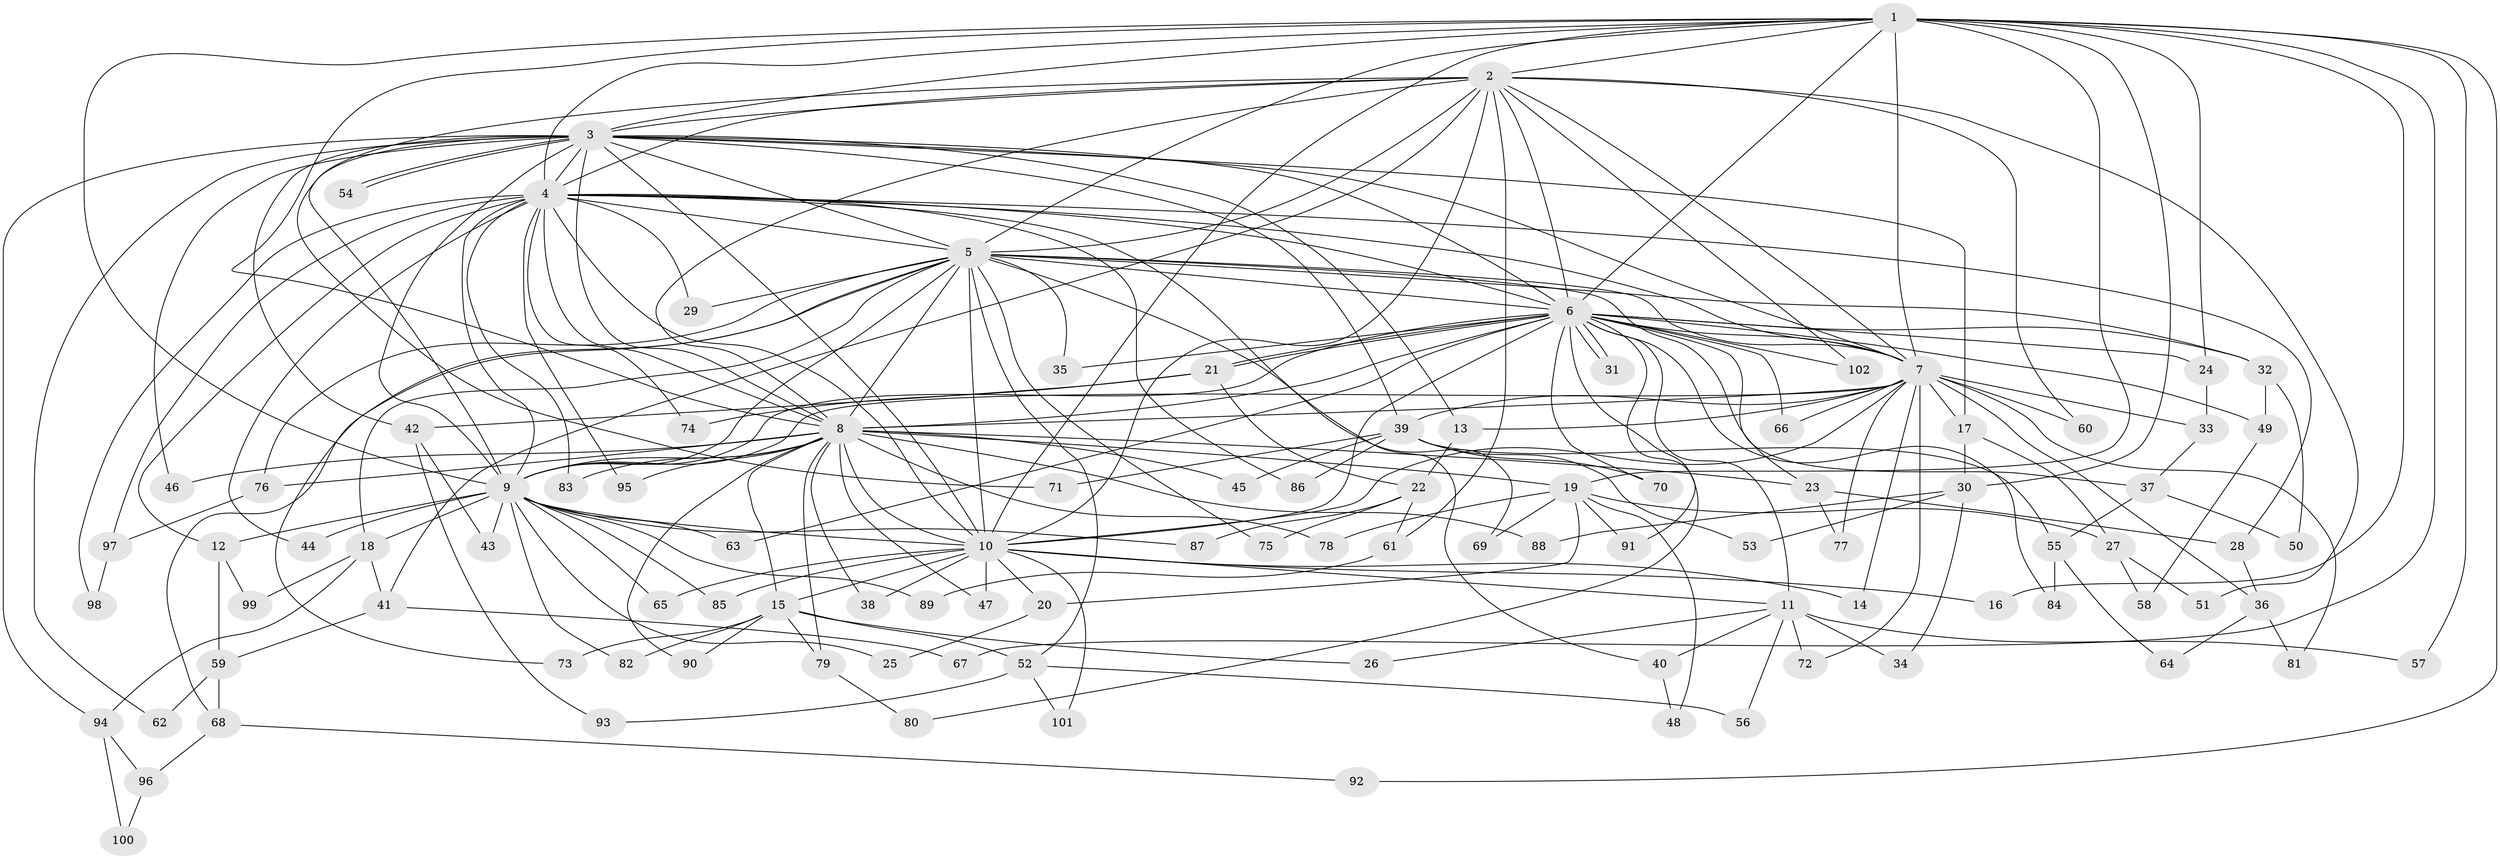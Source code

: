 // coarse degree distribution, {15: 0.01639344262295082, 18: 0.03278688524590164, 17: 0.01639344262295082, 2: 0.5573770491803278, 3: 0.08196721311475409, 1: 0.09836065573770492, 5: 0.03278688524590164, 4: 0.08196721311475409, 6: 0.03278688524590164, 29: 0.01639344262295082, 7: 0.03278688524590164}
// Generated by graph-tools (version 1.1) at 2025/49/03/04/25 21:49:42]
// undirected, 102 vertices, 229 edges
graph export_dot {
graph [start="1"]
  node [color=gray90,style=filled];
  1;
  2;
  3;
  4;
  5;
  6;
  7;
  8;
  9;
  10;
  11;
  12;
  13;
  14;
  15;
  16;
  17;
  18;
  19;
  20;
  21;
  22;
  23;
  24;
  25;
  26;
  27;
  28;
  29;
  30;
  31;
  32;
  33;
  34;
  35;
  36;
  37;
  38;
  39;
  40;
  41;
  42;
  43;
  44;
  45;
  46;
  47;
  48;
  49;
  50;
  51;
  52;
  53;
  54;
  55;
  56;
  57;
  58;
  59;
  60;
  61;
  62;
  63;
  64;
  65;
  66;
  67;
  68;
  69;
  70;
  71;
  72;
  73;
  74;
  75;
  76;
  77;
  78;
  79;
  80;
  81;
  82;
  83;
  84;
  85;
  86;
  87;
  88;
  89;
  90;
  91;
  92;
  93;
  94;
  95;
  96;
  97;
  98;
  99;
  100;
  101;
  102;
  1 -- 2;
  1 -- 3;
  1 -- 4;
  1 -- 5;
  1 -- 6;
  1 -- 7;
  1 -- 8;
  1 -- 9;
  1 -- 10;
  1 -- 16;
  1 -- 19;
  1 -- 24;
  1 -- 30;
  1 -- 57;
  1 -- 67;
  1 -- 92;
  2 -- 3;
  2 -- 4;
  2 -- 5;
  2 -- 6;
  2 -- 7;
  2 -- 8;
  2 -- 9;
  2 -- 10;
  2 -- 41;
  2 -- 51;
  2 -- 60;
  2 -- 61;
  2 -- 102;
  3 -- 4;
  3 -- 5;
  3 -- 6;
  3 -- 7;
  3 -- 8;
  3 -- 9;
  3 -- 10;
  3 -- 13;
  3 -- 17;
  3 -- 39;
  3 -- 42;
  3 -- 46;
  3 -- 54;
  3 -- 54;
  3 -- 62;
  3 -- 71;
  3 -- 94;
  4 -- 5;
  4 -- 6;
  4 -- 7;
  4 -- 8;
  4 -- 9;
  4 -- 10;
  4 -- 12;
  4 -- 28;
  4 -- 29;
  4 -- 40;
  4 -- 44;
  4 -- 74;
  4 -- 83;
  4 -- 86;
  4 -- 95;
  4 -- 97;
  4 -- 98;
  5 -- 6;
  5 -- 7;
  5 -- 8;
  5 -- 9;
  5 -- 10;
  5 -- 18;
  5 -- 23;
  5 -- 29;
  5 -- 32;
  5 -- 35;
  5 -- 52;
  5 -- 68;
  5 -- 69;
  5 -- 73;
  5 -- 75;
  5 -- 76;
  6 -- 7;
  6 -- 8;
  6 -- 9;
  6 -- 10;
  6 -- 11;
  6 -- 21;
  6 -- 21;
  6 -- 24;
  6 -- 31;
  6 -- 31;
  6 -- 32;
  6 -- 35;
  6 -- 37;
  6 -- 49;
  6 -- 63;
  6 -- 66;
  6 -- 70;
  6 -- 80;
  6 -- 84;
  6 -- 91;
  6 -- 102;
  7 -- 8;
  7 -- 9;
  7 -- 10;
  7 -- 13;
  7 -- 14;
  7 -- 17;
  7 -- 33;
  7 -- 36;
  7 -- 39;
  7 -- 60;
  7 -- 66;
  7 -- 72;
  7 -- 77;
  7 -- 81;
  8 -- 9;
  8 -- 10;
  8 -- 15;
  8 -- 19;
  8 -- 23;
  8 -- 38;
  8 -- 45;
  8 -- 46;
  8 -- 47;
  8 -- 76;
  8 -- 78;
  8 -- 79;
  8 -- 83;
  8 -- 88;
  8 -- 90;
  8 -- 95;
  9 -- 10;
  9 -- 12;
  9 -- 18;
  9 -- 25;
  9 -- 43;
  9 -- 44;
  9 -- 63;
  9 -- 65;
  9 -- 82;
  9 -- 85;
  9 -- 87;
  9 -- 89;
  10 -- 11;
  10 -- 14;
  10 -- 15;
  10 -- 16;
  10 -- 20;
  10 -- 38;
  10 -- 47;
  10 -- 65;
  10 -- 85;
  10 -- 101;
  11 -- 26;
  11 -- 34;
  11 -- 40;
  11 -- 56;
  11 -- 57;
  11 -- 72;
  12 -- 59;
  12 -- 99;
  13 -- 22;
  15 -- 26;
  15 -- 52;
  15 -- 73;
  15 -- 79;
  15 -- 82;
  15 -- 90;
  17 -- 27;
  17 -- 30;
  18 -- 41;
  18 -- 94;
  18 -- 99;
  19 -- 20;
  19 -- 27;
  19 -- 48;
  19 -- 69;
  19 -- 78;
  19 -- 91;
  20 -- 25;
  21 -- 22;
  21 -- 42;
  21 -- 74;
  22 -- 61;
  22 -- 75;
  22 -- 87;
  23 -- 28;
  23 -- 77;
  24 -- 33;
  27 -- 51;
  27 -- 58;
  28 -- 36;
  30 -- 34;
  30 -- 53;
  30 -- 88;
  32 -- 49;
  32 -- 50;
  33 -- 37;
  36 -- 64;
  36 -- 81;
  37 -- 50;
  37 -- 55;
  39 -- 45;
  39 -- 53;
  39 -- 55;
  39 -- 70;
  39 -- 71;
  39 -- 86;
  40 -- 48;
  41 -- 59;
  41 -- 67;
  42 -- 43;
  42 -- 93;
  49 -- 58;
  52 -- 56;
  52 -- 93;
  52 -- 101;
  55 -- 64;
  55 -- 84;
  59 -- 62;
  59 -- 68;
  61 -- 89;
  68 -- 92;
  68 -- 96;
  76 -- 97;
  79 -- 80;
  94 -- 96;
  94 -- 100;
  96 -- 100;
  97 -- 98;
}
